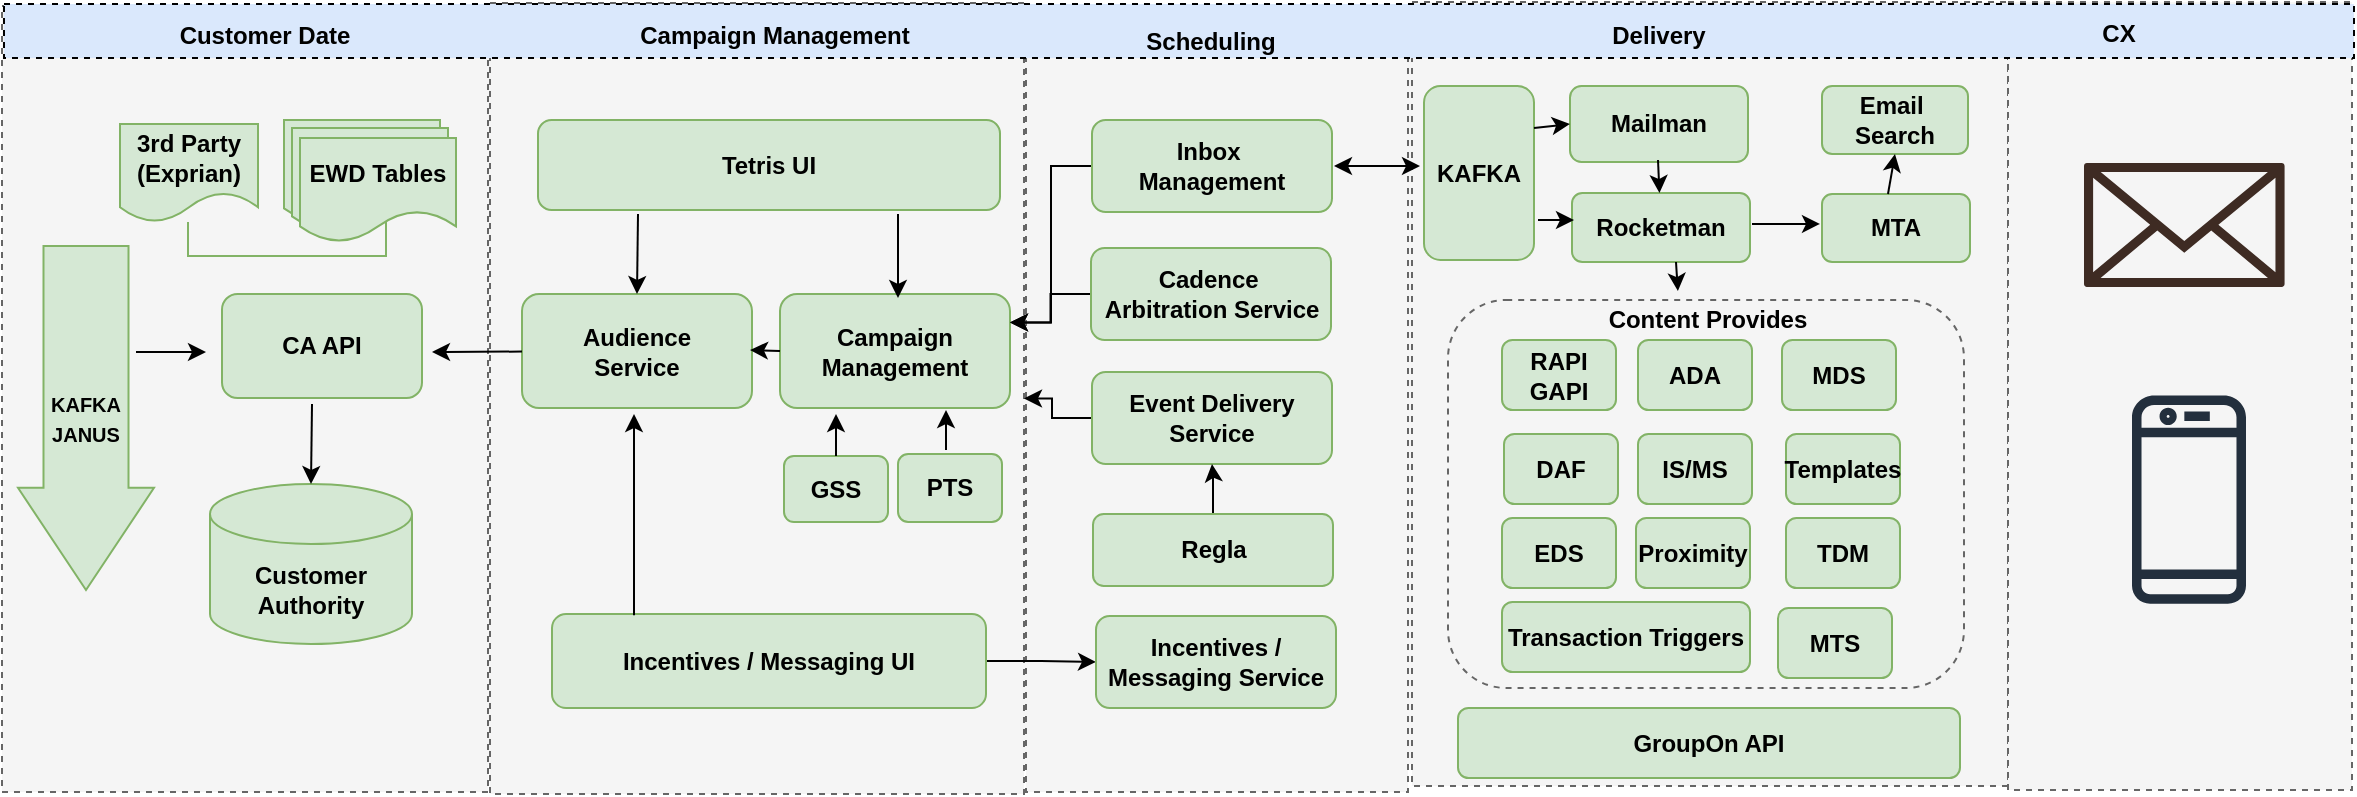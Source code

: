 <mxfile version="21.2.1" type="github">
  <diagram name="Page-1" id="Lz_fDV-i-URHCqXSQMY3">
    <mxGraphModel dx="1642" dy="653" grid="0" gridSize="10" guides="1" tooltips="1" connect="1" arrows="1" fold="1" page="0" pageScale="1" pageWidth="827" pageHeight="1169" math="0" shadow="0">
      <root>
        <mxCell id="0" />
        <mxCell id="1" parent="0" />
        <mxCell id="82uZkpm6EmRffI6DWN4r-1" value="" style="rounded=0;whiteSpace=wrap;html=1;fillColor=#f5f5f5;fontColor=#333333;strokeColor=none;" vertex="1" parent="1">
          <mxGeometry x="-142" y="96" width="1128" height="379" as="geometry" />
        </mxCell>
        <mxCell id="82uZkpm6EmRffI6DWN4r-5" value="" style="rounded=0;whiteSpace=wrap;html=1;fillColor=#f5f5f5;fontColor=#333333;strokeColor=#666666;dashed=1;" vertex="1" parent="1">
          <mxGeometry x="-164" y="96" width="243" height="393" as="geometry" />
        </mxCell>
        <mxCell id="82uZkpm6EmRffI6DWN4r-7" value="" style="rounded=0;whiteSpace=wrap;html=1;fillColor=#f5f5f5;fontColor=#333333;strokeColor=#666666;dashed=1;" vertex="1" parent="1">
          <mxGeometry x="80" y="94.5" width="267" height="395.5" as="geometry" />
        </mxCell>
        <mxCell id="82uZkpm6EmRffI6DWN4r-8" value="" style="rounded=0;whiteSpace=wrap;html=1;fillColor=#f5f5f5;fontColor=#333333;strokeColor=#666666;dashed=1;" vertex="1" parent="1">
          <mxGeometry x="348" y="96" width="191" height="393" as="geometry" />
        </mxCell>
        <mxCell id="82uZkpm6EmRffI6DWN4r-9" value="" style="rounded=0;whiteSpace=wrap;html=1;fillColor=#f5f5f5;fontColor=#333333;strokeColor=#666666;dashed=1;" vertex="1" parent="1">
          <mxGeometry x="541" y="94" width="298" height="392" as="geometry" />
        </mxCell>
        <mxCell id="82uZkpm6EmRffI6DWN4r-10" value="" style="rounded=0;whiteSpace=wrap;html=1;fillColor=#f5f5f5;fontColor=#333333;strokeColor=#666666;dashed=1;" vertex="1" parent="1">
          <mxGeometry x="839" y="94" width="172" height="394" as="geometry" />
        </mxCell>
        <mxCell id="82uZkpm6EmRffI6DWN4r-11" value="" style="rounded=0;whiteSpace=wrap;html=1;fillColor=#dae8fc;strokeColor=default;dashed=1;" vertex="1" parent="1">
          <mxGeometry x="-163" y="95" width="1175" height="27" as="geometry" />
        </mxCell>
        <mxCell id="82uZkpm6EmRffI6DWN4r-12" value="Customer Date" style="text;html=1;strokeColor=none;fillColor=none;align=center;verticalAlign=middle;whiteSpace=wrap;rounded=0;fontStyle=1" vertex="1" parent="1">
          <mxGeometry x="-83" y="96" width="101" height="30" as="geometry" />
        </mxCell>
        <mxCell id="82uZkpm6EmRffI6DWN4r-14" value="Campaign Management" style="text;html=1;strokeColor=none;fillColor=none;align=center;verticalAlign=middle;whiteSpace=wrap;rounded=0;fontStyle=1" vertex="1" parent="1">
          <mxGeometry x="149" y="96" width="147" height="30" as="geometry" />
        </mxCell>
        <mxCell id="82uZkpm6EmRffI6DWN4r-15" value="Scheduling" style="text;html=1;strokeColor=none;fillColor=none;align=center;verticalAlign=middle;whiteSpace=wrap;rounded=0;fontStyle=1" vertex="1" parent="1">
          <mxGeometry x="367" y="99" width="147" height="30" as="geometry" />
        </mxCell>
        <mxCell id="82uZkpm6EmRffI6DWN4r-16" value="Delivery" style="text;html=1;strokeColor=none;fillColor=none;align=center;verticalAlign=middle;whiteSpace=wrap;rounded=0;fontStyle=1" vertex="1" parent="1">
          <mxGeometry x="591" y="96" width="147" height="30" as="geometry" />
        </mxCell>
        <mxCell id="82uZkpm6EmRffI6DWN4r-17" value="CX" style="text;html=1;strokeColor=none;fillColor=none;align=center;verticalAlign=middle;whiteSpace=wrap;rounded=0;fontStyle=1" vertex="1" parent="1">
          <mxGeometry x="821" y="94.5" width="147" height="30" as="geometry" />
        </mxCell>
        <mxCell id="82uZkpm6EmRffI6DWN4r-19" value="3rd Party (Exprian)" style="shape=document;whiteSpace=wrap;html=1;boundedLbl=1;fillColor=#d5e8d4;strokeColor=#82b366;fontStyle=1" vertex="1" parent="1">
          <mxGeometry x="-105" y="155" width="69" height="49" as="geometry" />
        </mxCell>
        <mxCell id="82uZkpm6EmRffI6DWN4r-20" value="Customer &lt;br&gt;Authority" style="shape=cylinder3;whiteSpace=wrap;html=1;boundedLbl=1;backgroundOutline=1;size=15;fillColor=#d5e8d4;strokeColor=#82b366;fontStyle=1" vertex="1" parent="1">
          <mxGeometry x="-60" y="335" width="101" height="80" as="geometry" />
        </mxCell>
        <mxCell id="82uZkpm6EmRffI6DWN4r-21" value="CA API" style="rounded=1;whiteSpace=wrap;html=1;fillColor=#d5e8d4;strokeColor=#82b366;fontStyle=1" vertex="1" parent="1">
          <mxGeometry x="-54" y="240" width="100" height="52" as="geometry" />
        </mxCell>
        <mxCell id="82uZkpm6EmRffI6DWN4r-22" value="" style="shape=document;whiteSpace=wrap;html=1;boundedLbl=1;fillColor=#d5e8d4;strokeColor=#82b366;" vertex="1" parent="1">
          <mxGeometry x="-23" y="153" width="78" height="52" as="geometry" />
        </mxCell>
        <mxCell id="82uZkpm6EmRffI6DWN4r-23" value="" style="shape=document;whiteSpace=wrap;html=1;boundedLbl=1;fillColor=#d5e8d4;strokeColor=#82b366;" vertex="1" parent="1">
          <mxGeometry x="-19" y="157" width="78" height="52" as="geometry" />
        </mxCell>
        <mxCell id="82uZkpm6EmRffI6DWN4r-24" value="EWD Tables" style="shape=document;whiteSpace=wrap;html=1;boundedLbl=1;fillColor=#d5e8d4;strokeColor=#82b366;fontStyle=1" vertex="1" parent="1">
          <mxGeometry x="-15" y="162" width="78" height="52" as="geometry" />
        </mxCell>
        <mxCell id="82uZkpm6EmRffI6DWN4r-25" value="" style="strokeWidth=1;html=1;shape=mxgraph.flowchart.annotation_1;align=left;pointerEvents=1;direction=north;spacing=1;fontSize=10;fillColor=#d5e8d4;strokeColor=#82b366;" vertex="1" parent="1">
          <mxGeometry x="-71" y="204" width="99" height="17" as="geometry" />
        </mxCell>
        <mxCell id="82uZkpm6EmRffI6DWN4r-29" value="" style="edgeStyle=orthogonalEdgeStyle;rounded=0;orthogonalLoop=1;jettySize=auto;html=1;" edge="1" parent="1">
          <mxGeometry relative="1" as="geometry">
            <mxPoint x="-97" y="269" as="sourcePoint" />
            <mxPoint x="-62" y="269" as="targetPoint" />
          </mxGeometry>
        </mxCell>
        <mxCell id="82uZkpm6EmRffI6DWN4r-28" value="&lt;font style=&quot;font-size: 10px;&quot;&gt;KAFKA JANUS&lt;/font&gt;" style="shape=singleArrow;direction=south;whiteSpace=wrap;html=1;arrowWidth=0.625;arrowSize=0.297;horizontal=1;verticalAlign=middle;labelPosition=center;verticalLabelPosition=middle;align=center;fillColor=#d5e8d4;strokeColor=#82b366;fontStyle=1" vertex="1" parent="1">
          <mxGeometry x="-156" y="216" width="68" height="172" as="geometry" />
        </mxCell>
        <mxCell id="82uZkpm6EmRffI6DWN4r-31" value="Tetris UI" style="rounded=1;whiteSpace=wrap;html=1;fillColor=#d5e8d4;strokeColor=#82b366;fontStyle=1" vertex="1" parent="1">
          <mxGeometry x="104" y="153" width="231" height="45" as="geometry" />
        </mxCell>
        <mxCell id="82uZkpm6EmRffI6DWN4r-32" value="Audience&lt;br&gt;Service" style="rounded=1;whiteSpace=wrap;html=1;fillColor=#d5e8d4;strokeColor=#82b366;fontStyle=1" vertex="1" parent="1">
          <mxGeometry x="96" y="240" width="115" height="57" as="geometry" />
        </mxCell>
        <mxCell id="82uZkpm6EmRffI6DWN4r-33" value="Campaign Management" style="rounded=1;whiteSpace=wrap;html=1;fillColor=#d5e8d4;strokeColor=#82b366;fontStyle=1" vertex="1" parent="1">
          <mxGeometry x="225" y="240" width="115" height="57" as="geometry" />
        </mxCell>
        <mxCell id="82uZkpm6EmRffI6DWN4r-34" value="GSS" style="rounded=1;whiteSpace=wrap;html=1;fillColor=#d5e8d4;strokeColor=#82b366;fontStyle=1" vertex="1" parent="1">
          <mxGeometry x="227" y="321" width="52" height="33" as="geometry" />
        </mxCell>
        <mxCell id="82uZkpm6EmRffI6DWN4r-35" value="PTS" style="rounded=1;whiteSpace=wrap;html=1;fillColor=#d5e8d4;strokeColor=#82b366;fontStyle=1" vertex="1" parent="1">
          <mxGeometry x="284" y="320" width="52" height="34" as="geometry" />
        </mxCell>
        <mxCell id="82uZkpm6EmRffI6DWN4r-36" value="" style="endArrow=classic;html=1;rounded=0;exitX=0.5;exitY=0;exitDx=0;exitDy=0;" edge="1" parent="1" source="82uZkpm6EmRffI6DWN4r-34">
          <mxGeometry width="50" height="50" relative="1" as="geometry">
            <mxPoint x="205" y="349" as="sourcePoint" />
            <mxPoint x="253" y="300" as="targetPoint" />
          </mxGeometry>
        </mxCell>
        <mxCell id="82uZkpm6EmRffI6DWN4r-37" value="" style="endArrow=classic;html=1;rounded=0;exitX=0.5;exitY=0;exitDx=0;exitDy=0;" edge="1" parent="1">
          <mxGeometry width="50" height="50" relative="1" as="geometry">
            <mxPoint x="308" y="318" as="sourcePoint" />
            <mxPoint x="308" y="298" as="targetPoint" />
          </mxGeometry>
        </mxCell>
        <mxCell id="82uZkpm6EmRffI6DWN4r-38" value="" style="endArrow=classic;html=1;rounded=0;entryX=0.5;entryY=0;entryDx=0;entryDy=0;" edge="1" parent="1" target="82uZkpm6EmRffI6DWN4r-32">
          <mxGeometry width="50" height="50" relative="1" as="geometry">
            <mxPoint x="154" y="200" as="sourcePoint" />
            <mxPoint x="206" y="159" as="targetPoint" />
          </mxGeometry>
        </mxCell>
        <mxCell id="82uZkpm6EmRffI6DWN4r-39" value="" style="endArrow=classic;html=1;rounded=0;entryX=0.5;entryY=0;entryDx=0;entryDy=0;" edge="1" parent="1">
          <mxGeometry width="50" height="50" relative="1" as="geometry">
            <mxPoint x="284" y="200" as="sourcePoint" />
            <mxPoint x="284" y="242" as="targetPoint" />
          </mxGeometry>
        </mxCell>
        <mxCell id="82uZkpm6EmRffI6DWN4r-41" value="" style="endArrow=classic;html=1;rounded=0;exitX=0;exitY=0.5;exitDx=0;exitDy=0;" edge="1" parent="1" source="82uZkpm6EmRffI6DWN4r-33">
          <mxGeometry width="50" height="50" relative="1" as="geometry">
            <mxPoint x="167" y="316" as="sourcePoint" />
            <mxPoint x="210" y="268" as="targetPoint" />
          </mxGeometry>
        </mxCell>
        <mxCell id="82uZkpm6EmRffI6DWN4r-83" value="" style="edgeStyle=orthogonalEdgeStyle;rounded=0;orthogonalLoop=1;jettySize=auto;html=1;" edge="1" parent="1" source="82uZkpm6EmRffI6DWN4r-42" target="82uZkpm6EmRffI6DWN4r-50">
          <mxGeometry relative="1" as="geometry" />
        </mxCell>
        <mxCell id="82uZkpm6EmRffI6DWN4r-42" value="Incentives / Messaging UI" style="rounded=1;whiteSpace=wrap;html=1;fillColor=#d5e8d4;strokeColor=#82b366;fontStyle=1" vertex="1" parent="1">
          <mxGeometry x="111" y="400" width="217" height="47" as="geometry" />
        </mxCell>
        <mxCell id="82uZkpm6EmRffI6DWN4r-43" value="" style="endArrow=classic;html=1;rounded=0;exitX=0.189;exitY=0.014;exitDx=0;exitDy=0;exitPerimeter=0;" edge="1" parent="1" source="82uZkpm6EmRffI6DWN4r-42">
          <mxGeometry width="50" height="50" relative="1" as="geometry">
            <mxPoint x="104" y="349" as="sourcePoint" />
            <mxPoint x="152" y="300" as="targetPoint" />
          </mxGeometry>
        </mxCell>
        <mxCell id="82uZkpm6EmRffI6DWN4r-52" style="edgeStyle=orthogonalEdgeStyle;rounded=0;orthogonalLoop=1;jettySize=auto;html=1;entryX=1;entryY=0.25;entryDx=0;entryDy=0;" edge="1" parent="1" source="82uZkpm6EmRffI6DWN4r-44" target="82uZkpm6EmRffI6DWN4r-33">
          <mxGeometry relative="1" as="geometry" />
        </mxCell>
        <mxCell id="82uZkpm6EmRffI6DWN4r-44" value="Inbox&amp;nbsp;&lt;br&gt;Management" style="rounded=1;whiteSpace=wrap;html=1;fillColor=#d5e8d4;strokeColor=#82b366;fontStyle=1" vertex="1" parent="1">
          <mxGeometry x="381" y="153" width="120" height="46" as="geometry" />
        </mxCell>
        <mxCell id="82uZkpm6EmRffI6DWN4r-53" style="edgeStyle=orthogonalEdgeStyle;rounded=0;orthogonalLoop=1;jettySize=auto;html=1;entryX=1;entryY=0.25;entryDx=0;entryDy=0;" edge="1" parent="1" source="82uZkpm6EmRffI6DWN4r-47" target="82uZkpm6EmRffI6DWN4r-33">
          <mxGeometry relative="1" as="geometry" />
        </mxCell>
        <mxCell id="82uZkpm6EmRffI6DWN4r-47" value="Cadence&amp;nbsp;&lt;br&gt;Arbitration Service" style="rounded=1;whiteSpace=wrap;html=1;fillColor=#d5e8d4;strokeColor=#82b366;fontStyle=1" vertex="1" parent="1">
          <mxGeometry x="380.5" y="217" width="120" height="46" as="geometry" />
        </mxCell>
        <mxCell id="82uZkpm6EmRffI6DWN4r-55" style="edgeStyle=orthogonalEdgeStyle;rounded=0;orthogonalLoop=1;jettySize=auto;html=1;entryX=1;entryY=0.5;entryDx=0;entryDy=0;" edge="1" parent="1" source="82uZkpm6EmRffI6DWN4r-48" target="82uZkpm6EmRffI6DWN4r-7">
          <mxGeometry relative="1" as="geometry" />
        </mxCell>
        <mxCell id="82uZkpm6EmRffI6DWN4r-48" value="Event Delivery Service" style="rounded=1;whiteSpace=wrap;html=1;fillColor=#d5e8d4;strokeColor=#82b366;fontStyle=1" vertex="1" parent="1">
          <mxGeometry x="381" y="279" width="120" height="46" as="geometry" />
        </mxCell>
        <mxCell id="82uZkpm6EmRffI6DWN4r-84" value="" style="edgeStyle=orthogonalEdgeStyle;rounded=0;orthogonalLoop=1;jettySize=auto;html=1;" edge="1" parent="1" source="82uZkpm6EmRffI6DWN4r-49" target="82uZkpm6EmRffI6DWN4r-48">
          <mxGeometry relative="1" as="geometry" />
        </mxCell>
        <mxCell id="82uZkpm6EmRffI6DWN4r-49" value="Regla" style="rounded=1;whiteSpace=wrap;html=1;fillColor=#d5e8d4;strokeColor=#82b366;fontStyle=1" vertex="1" parent="1">
          <mxGeometry x="381.5" y="350" width="120" height="36" as="geometry" />
        </mxCell>
        <mxCell id="82uZkpm6EmRffI6DWN4r-50" value="Incentives / Messaging Service" style="rounded=1;whiteSpace=wrap;html=1;fillColor=#d5e8d4;strokeColor=#82b366;fontStyle=1" vertex="1" parent="1">
          <mxGeometry x="383" y="401" width="120" height="46" as="geometry" />
        </mxCell>
        <mxCell id="82uZkpm6EmRffI6DWN4r-56" value="KAFKA" style="rounded=1;whiteSpace=wrap;html=1;fillColor=#d5e8d4;strokeColor=#82b366;fontStyle=1" vertex="1" parent="1">
          <mxGeometry x="547" y="136" width="55" height="87" as="geometry" />
        </mxCell>
        <mxCell id="82uZkpm6EmRffI6DWN4r-57" value="Mailman" style="rounded=1;whiteSpace=wrap;html=1;fillColor=#d5e8d4;strokeColor=#82b366;fontStyle=1" vertex="1" parent="1">
          <mxGeometry x="620" y="136" width="89" height="38" as="geometry" />
        </mxCell>
        <mxCell id="82uZkpm6EmRffI6DWN4r-58" value="MTA" style="rounded=1;whiteSpace=wrap;html=1;fillColor=#d5e8d4;strokeColor=#82b366;fontStyle=1" vertex="1" parent="1">
          <mxGeometry x="746" y="190" width="74" height="34" as="geometry" />
        </mxCell>
        <mxCell id="82uZkpm6EmRffI6DWN4r-59" value="" style="rounded=1;whiteSpace=wrap;html=1;dashed=1;fillColor=#f5f5f5;fontColor=#333333;strokeColor=#666666;" vertex="1" parent="1">
          <mxGeometry x="559" y="243" width="258" height="194" as="geometry" />
        </mxCell>
        <mxCell id="82uZkpm6EmRffI6DWN4r-60" value="RAPI&lt;br&gt;GAPI" style="rounded=1;whiteSpace=wrap;html=1;fillColor=#d5e8d4;strokeColor=#82b366;fontStyle=1" vertex="1" parent="1">
          <mxGeometry x="586" y="263" width="57" height="35" as="geometry" />
        </mxCell>
        <mxCell id="82uZkpm6EmRffI6DWN4r-61" value="ADA" style="rounded=1;whiteSpace=wrap;html=1;fillColor=#d5e8d4;strokeColor=#82b366;fontStyle=1" vertex="1" parent="1">
          <mxGeometry x="654" y="263" width="57" height="35" as="geometry" />
        </mxCell>
        <mxCell id="82uZkpm6EmRffI6DWN4r-62" value="MDS" style="rounded=1;whiteSpace=wrap;html=1;fillColor=#d5e8d4;strokeColor=#82b366;fontStyle=1" vertex="1" parent="1">
          <mxGeometry x="726" y="263" width="57" height="35" as="geometry" />
        </mxCell>
        <mxCell id="82uZkpm6EmRffI6DWN4r-63" value="DAF" style="rounded=1;whiteSpace=wrap;html=1;fillColor=#d5e8d4;strokeColor=#82b366;fontStyle=1" vertex="1" parent="1">
          <mxGeometry x="587" y="310" width="57" height="35" as="geometry" />
        </mxCell>
        <mxCell id="82uZkpm6EmRffI6DWN4r-65" value="IS/MS" style="rounded=1;whiteSpace=wrap;html=1;fillColor=#d5e8d4;strokeColor=#82b366;fontStyle=1" vertex="1" parent="1">
          <mxGeometry x="654" y="310" width="57" height="35" as="geometry" />
        </mxCell>
        <mxCell id="82uZkpm6EmRffI6DWN4r-66" value="&lt;b&gt;Templates&lt;/b&gt;" style="rounded=1;whiteSpace=wrap;html=1;fillColor=#d5e8d4;strokeColor=#82b366;" vertex="1" parent="1">
          <mxGeometry x="728" y="310" width="57" height="35" as="geometry" />
        </mxCell>
        <mxCell id="82uZkpm6EmRffI6DWN4r-67" value="EDS" style="rounded=1;whiteSpace=wrap;html=1;fillColor=#d5e8d4;strokeColor=#82b366;fontStyle=1" vertex="1" parent="1">
          <mxGeometry x="586" y="352" width="57" height="35" as="geometry" />
        </mxCell>
        <mxCell id="82uZkpm6EmRffI6DWN4r-68" value="Proximity" style="rounded=1;whiteSpace=wrap;html=1;fillColor=#d5e8d4;strokeColor=#82b366;fontStyle=1" vertex="1" parent="1">
          <mxGeometry x="653" y="352" width="57" height="35" as="geometry" />
        </mxCell>
        <mxCell id="82uZkpm6EmRffI6DWN4r-69" value="TDM" style="rounded=1;whiteSpace=wrap;html=1;fillColor=#d5e8d4;strokeColor=#82b366;fontStyle=1" vertex="1" parent="1">
          <mxGeometry x="728" y="352" width="57" height="35" as="geometry" />
        </mxCell>
        <mxCell id="82uZkpm6EmRffI6DWN4r-70" value="Transaction Triggers" style="rounded=1;whiteSpace=wrap;html=1;fillColor=#d5e8d4;strokeColor=#82b366;fontStyle=1" vertex="1" parent="1">
          <mxGeometry x="586" y="394" width="124" height="35" as="geometry" />
        </mxCell>
        <mxCell id="82uZkpm6EmRffI6DWN4r-71" value="MTS" style="rounded=1;whiteSpace=wrap;html=1;fillColor=#d5e8d4;strokeColor=#82b366;fontStyle=1" vertex="1" parent="1">
          <mxGeometry x="724" y="397" width="57" height="35" as="geometry" />
        </mxCell>
        <mxCell id="82uZkpm6EmRffI6DWN4r-72" value="Rocketman" style="rounded=1;whiteSpace=wrap;html=1;fillColor=#d5e8d4;strokeColor=#82b366;fontStyle=1" vertex="1" parent="1">
          <mxGeometry x="621" y="189.5" width="89" height="34.5" as="geometry" />
        </mxCell>
        <mxCell id="82uZkpm6EmRffI6DWN4r-75" value="" style="endArrow=classic;html=1;rounded=0;entryX=0;entryY=0.5;entryDx=0;entryDy=0;" edge="1" parent="1" target="82uZkpm6EmRffI6DWN4r-57">
          <mxGeometry width="50" height="50" relative="1" as="geometry">
            <mxPoint x="602" y="157" as="sourcePoint" />
            <mxPoint x="652" y="112" as="targetPoint" />
          </mxGeometry>
        </mxCell>
        <mxCell id="82uZkpm6EmRffI6DWN4r-76" value="" style="endArrow=classic;html=1;rounded=0;entryX=0;entryY=0.5;entryDx=0;entryDy=0;" edge="1" parent="1">
          <mxGeometry width="50" height="50" relative="1" as="geometry">
            <mxPoint x="604" y="203" as="sourcePoint" />
            <mxPoint x="622" y="203" as="targetPoint" />
          </mxGeometry>
        </mxCell>
        <mxCell id="82uZkpm6EmRffI6DWN4r-77" value="" style="endArrow=classic;html=1;rounded=0;" edge="1" parent="1" target="82uZkpm6EmRffI6DWN4r-72">
          <mxGeometry width="50" height="50" relative="1" as="geometry">
            <mxPoint x="664" y="173" as="sourcePoint" />
            <mxPoint x="613" y="229" as="targetPoint" />
          </mxGeometry>
        </mxCell>
        <mxCell id="82uZkpm6EmRffI6DWN4r-81" value="" style="endArrow=classic;html=1;rounded=0;entryX=0.709;entryY=0.303;entryDx=0;entryDy=0;entryPerimeter=0;" edge="1" parent="1">
          <mxGeometry width="50" height="50" relative="1" as="geometry">
            <mxPoint x="711" y="205" as="sourcePoint" />
            <mxPoint x="744.991" y="204.988" as="targetPoint" />
          </mxGeometry>
        </mxCell>
        <mxCell id="82uZkpm6EmRffI6DWN4r-82" value="Email&amp;nbsp; Search" style="rounded=1;whiteSpace=wrap;html=1;fillColor=#d5e8d4;strokeColor=#82b366;fontStyle=1" vertex="1" parent="1">
          <mxGeometry x="746" y="136" width="73" height="34" as="geometry" />
        </mxCell>
        <mxCell id="82uZkpm6EmRffI6DWN4r-85" value="GroupOn API" style="rounded=1;whiteSpace=wrap;html=1;fillColor=#d5e8d4;strokeColor=#82b366;fontStyle=1" vertex="1" parent="1">
          <mxGeometry x="564" y="447" width="251" height="35" as="geometry" />
        </mxCell>
        <mxCell id="82uZkpm6EmRffI6DWN4r-88" value="" style="sketch=0;outlineConnect=0;fontColor=#232F3E;gradientColor=none;fillColor=#232F3D;strokeColor=none;dashed=0;verticalLabelPosition=bottom;verticalAlign=top;align=center;html=1;fontSize=12;fontStyle=0;aspect=fixed;pointerEvents=1;shape=mxgraph.aws4.mobile_client;" vertex="1" parent="1">
          <mxGeometry x="901" y="288.56" width="57" height="108.44" as="geometry" />
        </mxCell>
        <mxCell id="82uZkpm6EmRffI6DWN4r-90" value="" style="sketch=0;outlineConnect=0;fontColor=#232F3E;gradientColor=none;fillColor=#3e2b23;strokeColor=none;dashed=0;verticalLabelPosition=bottom;verticalAlign=top;align=center;html=1;fontSize=12;fontStyle=0;aspect=fixed;pointerEvents=1;shape=mxgraph.aws4.email_2;strokeWidth=1;fillStyle=solid;" vertex="1" parent="1">
          <mxGeometry x="877" y="174" width="100.29" height="63" as="geometry" />
        </mxCell>
        <mxCell id="82uZkpm6EmRffI6DWN4r-92" value="Content Provides" style="text;html=1;strokeColor=none;fillColor=none;align=center;verticalAlign=middle;whiteSpace=wrap;rounded=0;fontStyle=1" vertex="1" parent="1">
          <mxGeometry x="636" y="238" width="106" height="30" as="geometry" />
        </mxCell>
        <mxCell id="82uZkpm6EmRffI6DWN4r-93" value="" style="endArrow=classic;html=1;rounded=0;entryX=0.358;entryY=0.017;entryDx=0;entryDy=0;entryPerimeter=0;" edge="1" parent="1" target="82uZkpm6EmRffI6DWN4r-92">
          <mxGeometry width="50" height="50" relative="1" as="geometry">
            <mxPoint x="673" y="224" as="sourcePoint" />
            <mxPoint x="627" y="179" as="targetPoint" />
          </mxGeometry>
        </mxCell>
        <mxCell id="82uZkpm6EmRffI6DWN4r-97" value="" style="endArrow=classic;html=1;rounded=0;entryX=0.5;entryY=1;entryDx=0;entryDy=0;" edge="1" parent="1" target="82uZkpm6EmRffI6DWN4r-82">
          <mxGeometry width="50" height="50" relative="1" as="geometry">
            <mxPoint x="779" y="190" as="sourcePoint" />
            <mxPoint x="829" y="140" as="targetPoint" />
          </mxGeometry>
        </mxCell>
        <mxCell id="82uZkpm6EmRffI6DWN4r-99" value="" style="endArrow=classic;startArrow=classic;html=1;rounded=0;" edge="1" parent="1">
          <mxGeometry width="50" height="50" relative="1" as="geometry">
            <mxPoint x="502" y="176" as="sourcePoint" />
            <mxPoint x="545" y="176" as="targetPoint" />
          </mxGeometry>
        </mxCell>
        <mxCell id="82uZkpm6EmRffI6DWN4r-103" value="" style="endArrow=classic;html=1;rounded=0;entryX=0.5;entryY=0;entryDx=0;entryDy=0;entryPerimeter=0;" edge="1" parent="1" target="82uZkpm6EmRffI6DWN4r-20">
          <mxGeometry width="50" height="50" relative="1" as="geometry">
            <mxPoint x="-9" y="295" as="sourcePoint" />
            <mxPoint x="42" y="257" as="targetPoint" />
          </mxGeometry>
        </mxCell>
        <mxCell id="82uZkpm6EmRffI6DWN4r-104" value="" style="endArrow=classic;html=1;rounded=0;" edge="1" parent="1" source="82uZkpm6EmRffI6DWN4r-32">
          <mxGeometry width="50" height="50" relative="1" as="geometry">
            <mxPoint x="1" y="318" as="sourcePoint" />
            <mxPoint x="51" y="269" as="targetPoint" />
          </mxGeometry>
        </mxCell>
      </root>
    </mxGraphModel>
  </diagram>
</mxfile>
